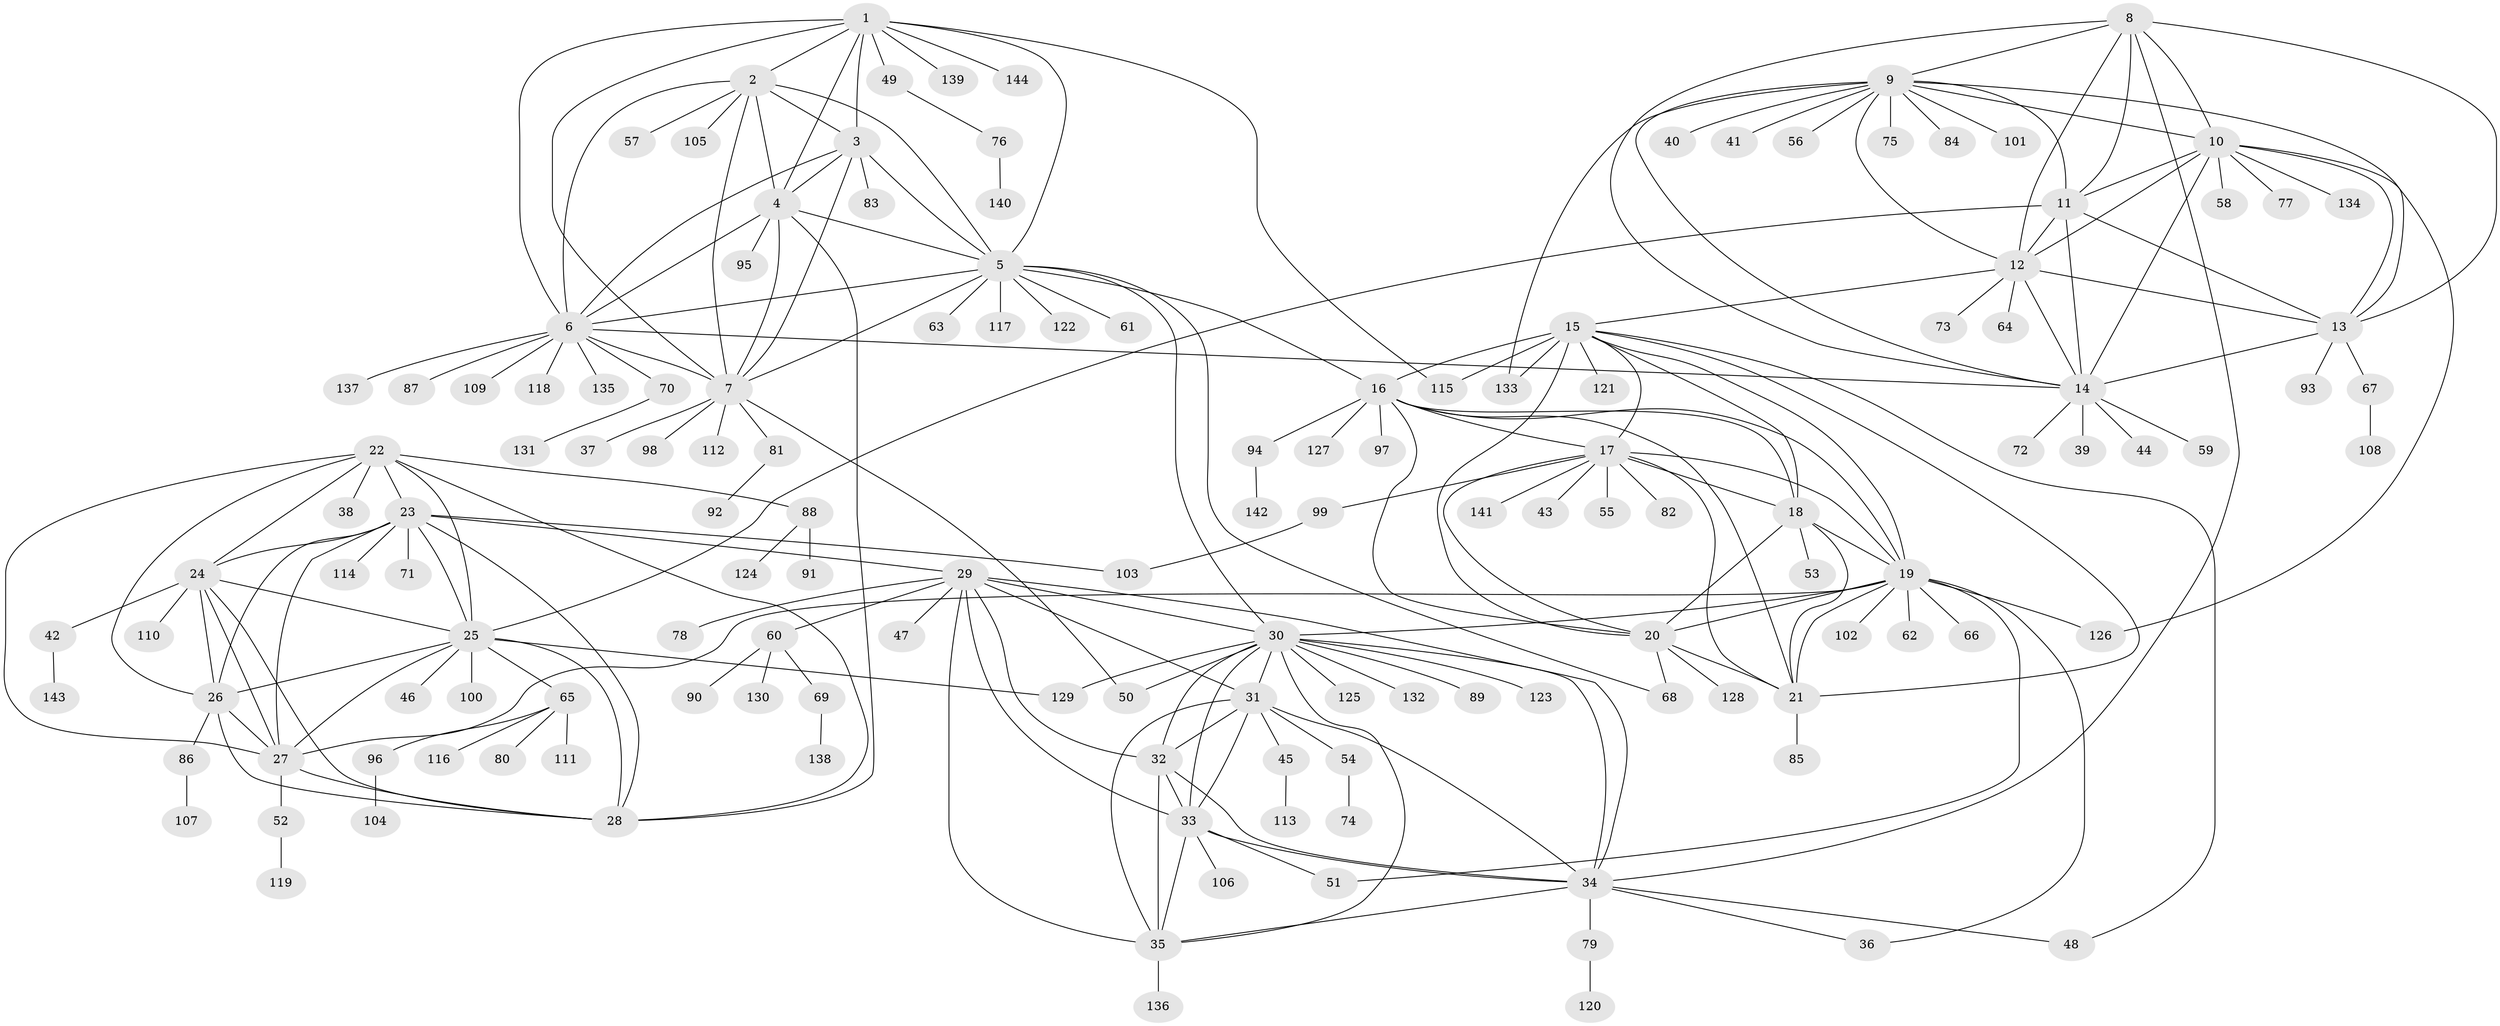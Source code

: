 // Generated by graph-tools (version 1.1) at 2025/11/02/27/25 16:11:32]
// undirected, 144 vertices, 234 edges
graph export_dot {
graph [start="1"]
  node [color=gray90,style=filled];
  1;
  2;
  3;
  4;
  5;
  6;
  7;
  8;
  9;
  10;
  11;
  12;
  13;
  14;
  15;
  16;
  17;
  18;
  19;
  20;
  21;
  22;
  23;
  24;
  25;
  26;
  27;
  28;
  29;
  30;
  31;
  32;
  33;
  34;
  35;
  36;
  37;
  38;
  39;
  40;
  41;
  42;
  43;
  44;
  45;
  46;
  47;
  48;
  49;
  50;
  51;
  52;
  53;
  54;
  55;
  56;
  57;
  58;
  59;
  60;
  61;
  62;
  63;
  64;
  65;
  66;
  67;
  68;
  69;
  70;
  71;
  72;
  73;
  74;
  75;
  76;
  77;
  78;
  79;
  80;
  81;
  82;
  83;
  84;
  85;
  86;
  87;
  88;
  89;
  90;
  91;
  92;
  93;
  94;
  95;
  96;
  97;
  98;
  99;
  100;
  101;
  102;
  103;
  104;
  105;
  106;
  107;
  108;
  109;
  110;
  111;
  112;
  113;
  114;
  115;
  116;
  117;
  118;
  119;
  120;
  121;
  122;
  123;
  124;
  125;
  126;
  127;
  128;
  129;
  130;
  131;
  132;
  133;
  134;
  135;
  136;
  137;
  138;
  139;
  140;
  141;
  142;
  143;
  144;
  1 -- 2;
  1 -- 3;
  1 -- 4;
  1 -- 5;
  1 -- 6;
  1 -- 7;
  1 -- 49;
  1 -- 115;
  1 -- 139;
  1 -- 144;
  2 -- 3;
  2 -- 4;
  2 -- 5;
  2 -- 6;
  2 -- 7;
  2 -- 57;
  2 -- 105;
  3 -- 4;
  3 -- 5;
  3 -- 6;
  3 -- 7;
  3 -- 83;
  4 -- 5;
  4 -- 6;
  4 -- 7;
  4 -- 28;
  4 -- 95;
  5 -- 6;
  5 -- 7;
  5 -- 16;
  5 -- 30;
  5 -- 61;
  5 -- 63;
  5 -- 68;
  5 -- 117;
  5 -- 122;
  6 -- 7;
  6 -- 14;
  6 -- 70;
  6 -- 87;
  6 -- 109;
  6 -- 118;
  6 -- 135;
  6 -- 137;
  7 -- 37;
  7 -- 50;
  7 -- 81;
  7 -- 98;
  7 -- 112;
  8 -- 9;
  8 -- 10;
  8 -- 11;
  8 -- 12;
  8 -- 13;
  8 -- 14;
  8 -- 34;
  9 -- 10;
  9 -- 11;
  9 -- 12;
  9 -- 13;
  9 -- 14;
  9 -- 40;
  9 -- 41;
  9 -- 56;
  9 -- 75;
  9 -- 84;
  9 -- 101;
  9 -- 133;
  10 -- 11;
  10 -- 12;
  10 -- 13;
  10 -- 14;
  10 -- 58;
  10 -- 77;
  10 -- 126;
  10 -- 134;
  11 -- 12;
  11 -- 13;
  11 -- 14;
  11 -- 25;
  12 -- 13;
  12 -- 14;
  12 -- 15;
  12 -- 64;
  12 -- 73;
  13 -- 14;
  13 -- 67;
  13 -- 93;
  14 -- 39;
  14 -- 44;
  14 -- 59;
  14 -- 72;
  15 -- 16;
  15 -- 17;
  15 -- 18;
  15 -- 19;
  15 -- 20;
  15 -- 21;
  15 -- 48;
  15 -- 115;
  15 -- 121;
  15 -- 133;
  16 -- 17;
  16 -- 18;
  16 -- 19;
  16 -- 20;
  16 -- 21;
  16 -- 94;
  16 -- 97;
  16 -- 127;
  17 -- 18;
  17 -- 19;
  17 -- 20;
  17 -- 21;
  17 -- 43;
  17 -- 55;
  17 -- 82;
  17 -- 99;
  17 -- 141;
  18 -- 19;
  18 -- 20;
  18 -- 21;
  18 -- 53;
  19 -- 20;
  19 -- 21;
  19 -- 27;
  19 -- 30;
  19 -- 36;
  19 -- 51;
  19 -- 62;
  19 -- 66;
  19 -- 102;
  19 -- 126;
  20 -- 21;
  20 -- 68;
  20 -- 128;
  21 -- 85;
  22 -- 23;
  22 -- 24;
  22 -- 25;
  22 -- 26;
  22 -- 27;
  22 -- 28;
  22 -- 38;
  22 -- 88;
  23 -- 24;
  23 -- 25;
  23 -- 26;
  23 -- 27;
  23 -- 28;
  23 -- 29;
  23 -- 71;
  23 -- 103;
  23 -- 114;
  24 -- 25;
  24 -- 26;
  24 -- 27;
  24 -- 28;
  24 -- 42;
  24 -- 110;
  25 -- 26;
  25 -- 27;
  25 -- 28;
  25 -- 46;
  25 -- 65;
  25 -- 100;
  25 -- 129;
  26 -- 27;
  26 -- 28;
  26 -- 86;
  27 -- 28;
  27 -- 52;
  29 -- 30;
  29 -- 31;
  29 -- 32;
  29 -- 33;
  29 -- 34;
  29 -- 35;
  29 -- 47;
  29 -- 60;
  29 -- 78;
  30 -- 31;
  30 -- 32;
  30 -- 33;
  30 -- 34;
  30 -- 35;
  30 -- 50;
  30 -- 89;
  30 -- 123;
  30 -- 125;
  30 -- 129;
  30 -- 132;
  31 -- 32;
  31 -- 33;
  31 -- 34;
  31 -- 35;
  31 -- 45;
  31 -- 54;
  32 -- 33;
  32 -- 34;
  32 -- 35;
  33 -- 34;
  33 -- 35;
  33 -- 51;
  33 -- 106;
  34 -- 35;
  34 -- 36;
  34 -- 48;
  34 -- 79;
  35 -- 136;
  42 -- 143;
  45 -- 113;
  49 -- 76;
  52 -- 119;
  54 -- 74;
  60 -- 69;
  60 -- 90;
  60 -- 130;
  65 -- 80;
  65 -- 96;
  65 -- 111;
  65 -- 116;
  67 -- 108;
  69 -- 138;
  70 -- 131;
  76 -- 140;
  79 -- 120;
  81 -- 92;
  86 -- 107;
  88 -- 91;
  88 -- 124;
  94 -- 142;
  96 -- 104;
  99 -- 103;
}
